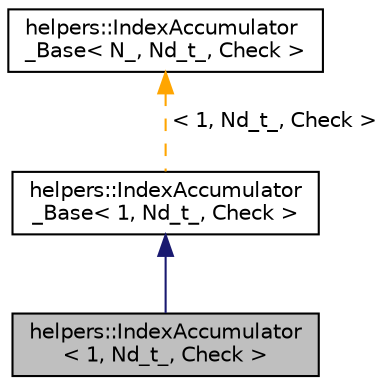 digraph "helpers::IndexAccumulator&lt; 1, Nd_t_, Check &gt;"
{
 // LATEX_PDF_SIZE
  edge [fontname="Helvetica",fontsize="10",labelfontname="Helvetica",labelfontsize="10"];
  node [fontname="Helvetica",fontsize="10",shape=record];
  Node1 [label="helpers::IndexAccumulator\l\< 1, Nd_t_, Check \>",height=0.2,width=0.4,color="black", fillcolor="grey75", style="filled", fontcolor="black",tooltip=" "];
  Node2 -> Node1 [dir="back",color="midnightblue",fontsize="10",style="solid",fontname="Helvetica"];
  Node2 [label="helpers::IndexAccumulator\l_Base\< 1, Nd_t_, Check \>",height=0.2,width=0.4,color="black", fillcolor="white", style="filled",URL="$classhelpers_1_1IndexAccumulator__Base.html",tooltip=" "];
  Node3 -> Node2 [dir="back",color="orange",fontsize="10",style="dashed",label=" \< 1, Nd_t_, Check \>" ,fontname="Helvetica"];
  Node3 [label="helpers::IndexAccumulator\l_Base\< N_, Nd_t_, Check \>",height=0.2,width=0.4,color="black", fillcolor="white", style="filled",URL="$classhelpers_1_1IndexAccumulator__Base.html",tooltip="Parent class of IndexAccumulator."];
}
